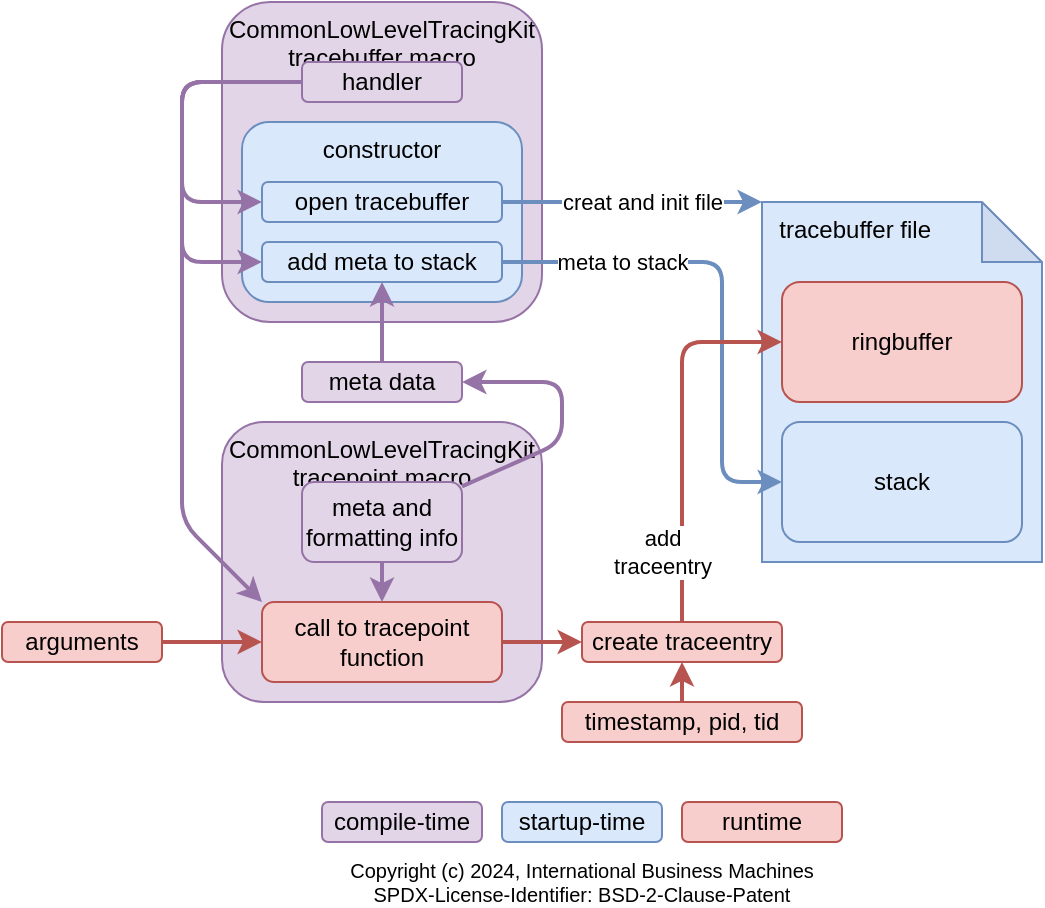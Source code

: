 <mxfile>
    <diagram id="vD0oxI4qhiSTtRqbAGou" name="Page-1">
        <mxGraphModel dx="1187" dy="562" grid="1" gridSize="10" guides="1" tooltips="1" connect="1" arrows="1" fold="1" page="1" pageScale="1" pageWidth="827" pageHeight="1169" background="#ffffff" math="0" shadow="0">
            <root>
                <mxCell id="0"/>
                <mxCell id="1" parent="0"/>
                <mxCell id="2" value="CommonLowLevelTracingKit tracebuffer macro" style="rounded=1;whiteSpace=wrap;html=1;verticalAlign=top;fillColor=#e1d5e7;strokeColor=#9673a6;" parent="1" vertex="1">
                    <mxGeometry x="160" y="80" width="160" height="160" as="geometry"/>
                </mxCell>
                <mxCell id="3" value="CommonLowLevelTracingKit tracepoint macro" style="rounded=1;whiteSpace=wrap;html=1;verticalAlign=top;fillColor=#e1d5e7;strokeColor=#9673a6;" parent="1" vertex="1">
                    <mxGeometry x="160" y="290" width="160" height="140" as="geometry"/>
                </mxCell>
                <mxCell id="5" value="constructor" style="rounded=1;whiteSpace=wrap;html=1;verticalAlign=top;fillColor=#dae8fc;strokeColor=#6c8ebf;" parent="1" vertex="1">
                    <mxGeometry x="170" y="140" width="140" height="90" as="geometry"/>
                </mxCell>
                <mxCell id="12" style="edgeStyle=none;html=1;entryX=0;entryY=0;entryDx=0;entryDy=0;fillColor=#e1d5e7;strokeColor=#9673a6;strokeWidth=2;" parent="1" source="6" target="10" edge="1">
                    <mxGeometry relative="1" as="geometry">
                        <Array as="points">
                            <mxPoint x="140" y="120"/>
                            <mxPoint x="140" y="340"/>
                        </Array>
                    </mxGeometry>
                </mxCell>
                <mxCell id="21" style="edgeStyle=none;html=1;entryX=0;entryY=0.5;entryDx=0;entryDy=0;fillColor=#e1d5e7;strokeColor=#9673a6;strokeWidth=2;" parent="1" source="6" target="7" edge="1">
                    <mxGeometry relative="1" as="geometry">
                        <Array as="points">
                            <mxPoint x="140" y="120"/>
                            <mxPoint x="140" y="180"/>
                        </Array>
                    </mxGeometry>
                </mxCell>
                <mxCell id="22" style="edgeStyle=none;html=1;entryX=0;entryY=0.5;entryDx=0;entryDy=0;fillColor=#e1d5e7;strokeColor=#9673a6;strokeWidth=2;" parent="1" source="6" target="8" edge="1">
                    <mxGeometry relative="1" as="geometry">
                        <Array as="points">
                            <mxPoint x="140" y="120"/>
                            <mxPoint x="140" y="210"/>
                        </Array>
                    </mxGeometry>
                </mxCell>
                <mxCell id="6" value="handler" style="rounded=1;whiteSpace=wrap;html=1;fillColor=#e1d5e7;strokeColor=#9673a6;" parent="1" vertex="1">
                    <mxGeometry x="200" y="110" width="80" height="20" as="geometry"/>
                </mxCell>
                <mxCell id="34" style="edgeStyle=none;html=1;entryX=0;entryY=0;entryDx=0;entryDy=0;entryPerimeter=0;fillColor=#dae8fc;strokeColor=#6c8ebf;strokeWidth=2;" parent="1" source="7" target="28" edge="1">
                    <mxGeometry relative="1" as="geometry">
                        <Array as="points">
                            <mxPoint x="380" y="180"/>
                        </Array>
                    </mxGeometry>
                </mxCell>
                <mxCell id="39" value="creat and init file" style="edgeLabel;html=1;align=center;verticalAlign=middle;resizable=0;points=[];" parent="34" vertex="1" connectable="0">
                    <mxGeometry x="-0.002" y="-2" relative="1" as="geometry">
                        <mxPoint x="5" y="-2" as="offset"/>
                    </mxGeometry>
                </mxCell>
                <mxCell id="7" value="open tracebuffer" style="rounded=1;whiteSpace=wrap;html=1;fillColor=#dae8fc;strokeColor=#6c8ebf;" parent="1" vertex="1">
                    <mxGeometry x="180" y="170" width="120" height="20" as="geometry"/>
                </mxCell>
                <mxCell id="8" value="add meta to stack" style="rounded=1;whiteSpace=wrap;html=1;fillColor=#dae8fc;strokeColor=#6c8ebf;" parent="1" vertex="1">
                    <mxGeometry x="180" y="200" width="120" height="20" as="geometry"/>
                </mxCell>
                <mxCell id="11" style="edgeStyle=none;html=1;fillColor=#f8cecc;strokeColor=#b85450;strokeWidth=2;" parent="1" source="9" target="10" edge="1">
                    <mxGeometry relative="1" as="geometry"/>
                </mxCell>
                <mxCell id="9" value="arguments" style="rounded=1;whiteSpace=wrap;html=1;fillColor=#f8cecc;strokeColor=#b85450;" parent="1" vertex="1">
                    <mxGeometry x="50" y="390" width="80" height="20" as="geometry"/>
                </mxCell>
                <mxCell id="15" style="edgeStyle=none;html=1;fillColor=#f8cecc;strokeColor=#b85450;strokeWidth=2;" parent="1" source="10" target="14" edge="1">
                    <mxGeometry relative="1" as="geometry"/>
                </mxCell>
                <mxCell id="10" value="call to tracepoint function" style="rounded=1;whiteSpace=wrap;html=1;fillColor=#f8cecc;strokeColor=#b85450;" parent="1" vertex="1">
                    <mxGeometry x="180" y="380" width="120" height="40" as="geometry"/>
                </mxCell>
                <mxCell id="16" style="edgeStyle=none;html=1;fillColor=#f8cecc;strokeColor=#b85450;strokeWidth=2;" parent="1" source="13" target="14" edge="1">
                    <mxGeometry relative="1" as="geometry"/>
                </mxCell>
                <mxCell id="13" value="timestamp, pid, tid" style="rounded=1;whiteSpace=wrap;html=1;fillColor=#f8cecc;strokeColor=#b85450;" parent="1" vertex="1">
                    <mxGeometry x="330" y="430" width="120" height="20" as="geometry"/>
                </mxCell>
                <mxCell id="14" value="create traceentry" style="rounded=1;whiteSpace=wrap;html=1;fillColor=#f8cecc;strokeColor=#b85450;" parent="1" vertex="1">
                    <mxGeometry x="340" y="390" width="100" height="20" as="geometry"/>
                </mxCell>
                <mxCell id="27" style="edgeStyle=none;html=1;strokeColor=#9673a6;strokeWidth=2;" parent="1" source="26" target="8" edge="1">
                    <mxGeometry relative="1" as="geometry"/>
                </mxCell>
                <mxCell id="26" value="meta data" style="rounded=1;whiteSpace=wrap;html=1;fillColor=#e1d5e7;strokeColor=#9673a6;" parent="1" vertex="1">
                    <mxGeometry x="200" y="260" width="80" height="20" as="geometry"/>
                </mxCell>
                <mxCell id="28" value="&amp;nbsp; tracebuffer file" style="shape=note;whiteSpace=wrap;html=1;backgroundOutline=1;darkOpacity=0.05;verticalAlign=top;align=left;fillColor=#dae8fc;strokeColor=#6c8ebf;" parent="1" vertex="1">
                    <mxGeometry x="430" y="180" width="140" height="180" as="geometry"/>
                </mxCell>
                <mxCell id="30" value="ringbuffer" style="rounded=1;whiteSpace=wrap;html=1;fillColor=#f8cecc;strokeColor=#b85450;" parent="1" vertex="1">
                    <mxGeometry x="440" y="220" width="120" height="60" as="geometry"/>
                </mxCell>
                <mxCell id="31" value="stack" style="rounded=1;whiteSpace=wrap;html=1;fillColor=#dae8fc;strokeColor=#6c8ebf;" parent="1" vertex="1">
                    <mxGeometry x="440" y="290" width="120" height="60" as="geometry"/>
                </mxCell>
                <mxCell id="36" style="edgeStyle=none;html=1;entryX=0;entryY=0.5;entryDx=0;entryDy=0;strokeColor=#6c8ebf;strokeWidth=2;" parent="1" source="8" target="31" edge="1">
                    <mxGeometry relative="1" as="geometry">
                        <Array as="points">
                            <mxPoint x="410" y="210"/>
                            <mxPoint x="410" y="320"/>
                        </Array>
                    </mxGeometry>
                </mxCell>
                <mxCell id="38" value="meta to stack" style="edgeLabel;html=1;align=center;verticalAlign=middle;resizable=0;points=[];" parent="36" vertex="1" connectable="0">
                    <mxGeometry x="-0.364" y="-3" relative="1" as="geometry">
                        <mxPoint x="-20" y="-3" as="offset"/>
                    </mxGeometry>
                </mxCell>
                <mxCell id="37" style="edgeStyle=none;html=1;entryX=0;entryY=0.5;entryDx=0;entryDy=0;fillColor=#f8cecc;strokeColor=#b85450;strokeWidth=2;" parent="1" source="14" target="30" edge="1">
                    <mxGeometry relative="1" as="geometry">
                        <Array as="points">
                            <mxPoint x="390" y="350"/>
                            <mxPoint x="390" y="250"/>
                        </Array>
                    </mxGeometry>
                </mxCell>
                <mxCell id="40" value="add&lt;br&gt;traceentry" style="edgeLabel;html=1;align=center;verticalAlign=middle;resizable=0;points=[];" parent="37" vertex="1" connectable="0">
                    <mxGeometry x="0.128" y="1" relative="1" as="geometry">
                        <mxPoint x="-9" y="72" as="offset"/>
                    </mxGeometry>
                </mxCell>
                <mxCell id="42" style="edgeStyle=none;html=1;fillColor=#e1d5e7;strokeColor=#9673a6;strokeWidth=2;" parent="1" source="41" target="26" edge="1">
                    <mxGeometry relative="1" as="geometry">
                        <Array as="points">
                            <mxPoint x="330" y="300"/>
                            <mxPoint x="330" y="270"/>
                        </Array>
                    </mxGeometry>
                </mxCell>
                <mxCell id="44" style="edgeStyle=none;html=1;fillColor=#e1d5e7;strokeColor=#9673a6;strokeWidth=2;" parent="1" source="41" target="10" edge="1">
                    <mxGeometry relative="1" as="geometry"/>
                </mxCell>
                <mxCell id="41" value="meta and formatting info" style="rounded=1;whiteSpace=wrap;html=1;fillColor=#e1d5e7;strokeColor=#9673a6;" parent="1" vertex="1">
                    <mxGeometry x="200" y="320" width="80" height="40" as="geometry"/>
                </mxCell>
                <mxCell id="46" value="compile-time" style="rounded=1;whiteSpace=wrap;html=1;fillColor=#e1d5e7;strokeColor=#9673a6;" parent="1" vertex="1">
                    <mxGeometry x="210" y="480" width="80" height="20" as="geometry"/>
                </mxCell>
                <mxCell id="47" value="startup-time" style="rounded=1;whiteSpace=wrap;html=1;fillColor=#dae8fc;strokeColor=#6c8ebf;" parent="1" vertex="1">
                    <mxGeometry x="300" y="480" width="80" height="20" as="geometry"/>
                </mxCell>
                <mxCell id="48" value="runtime" style="rounded=1;whiteSpace=wrap;html=1;fillColor=#f8cecc;strokeColor=#b85450;" parent="1" vertex="1">
                    <mxGeometry x="390" y="480" width="80" height="20" as="geometry"/>
                </mxCell>
                <mxCell id="49" value="Copyright (c) 2024, International Business Machines&lt;br style=&quot;font-size: 10px;&quot;&gt;SPDX-License-Identifier: BSD-2-Clause-Patent" style="rounded=1;whiteSpace=wrap;html=1;fontSize=10;fontColor=default;fillColor=none;strokeColor=none;" vertex="1" parent="1">
                    <mxGeometry x="220" y="510" width="240" height="20" as="geometry"/>
                </mxCell>
            </root>
        </mxGraphModel>
    </diagram>
</mxfile>